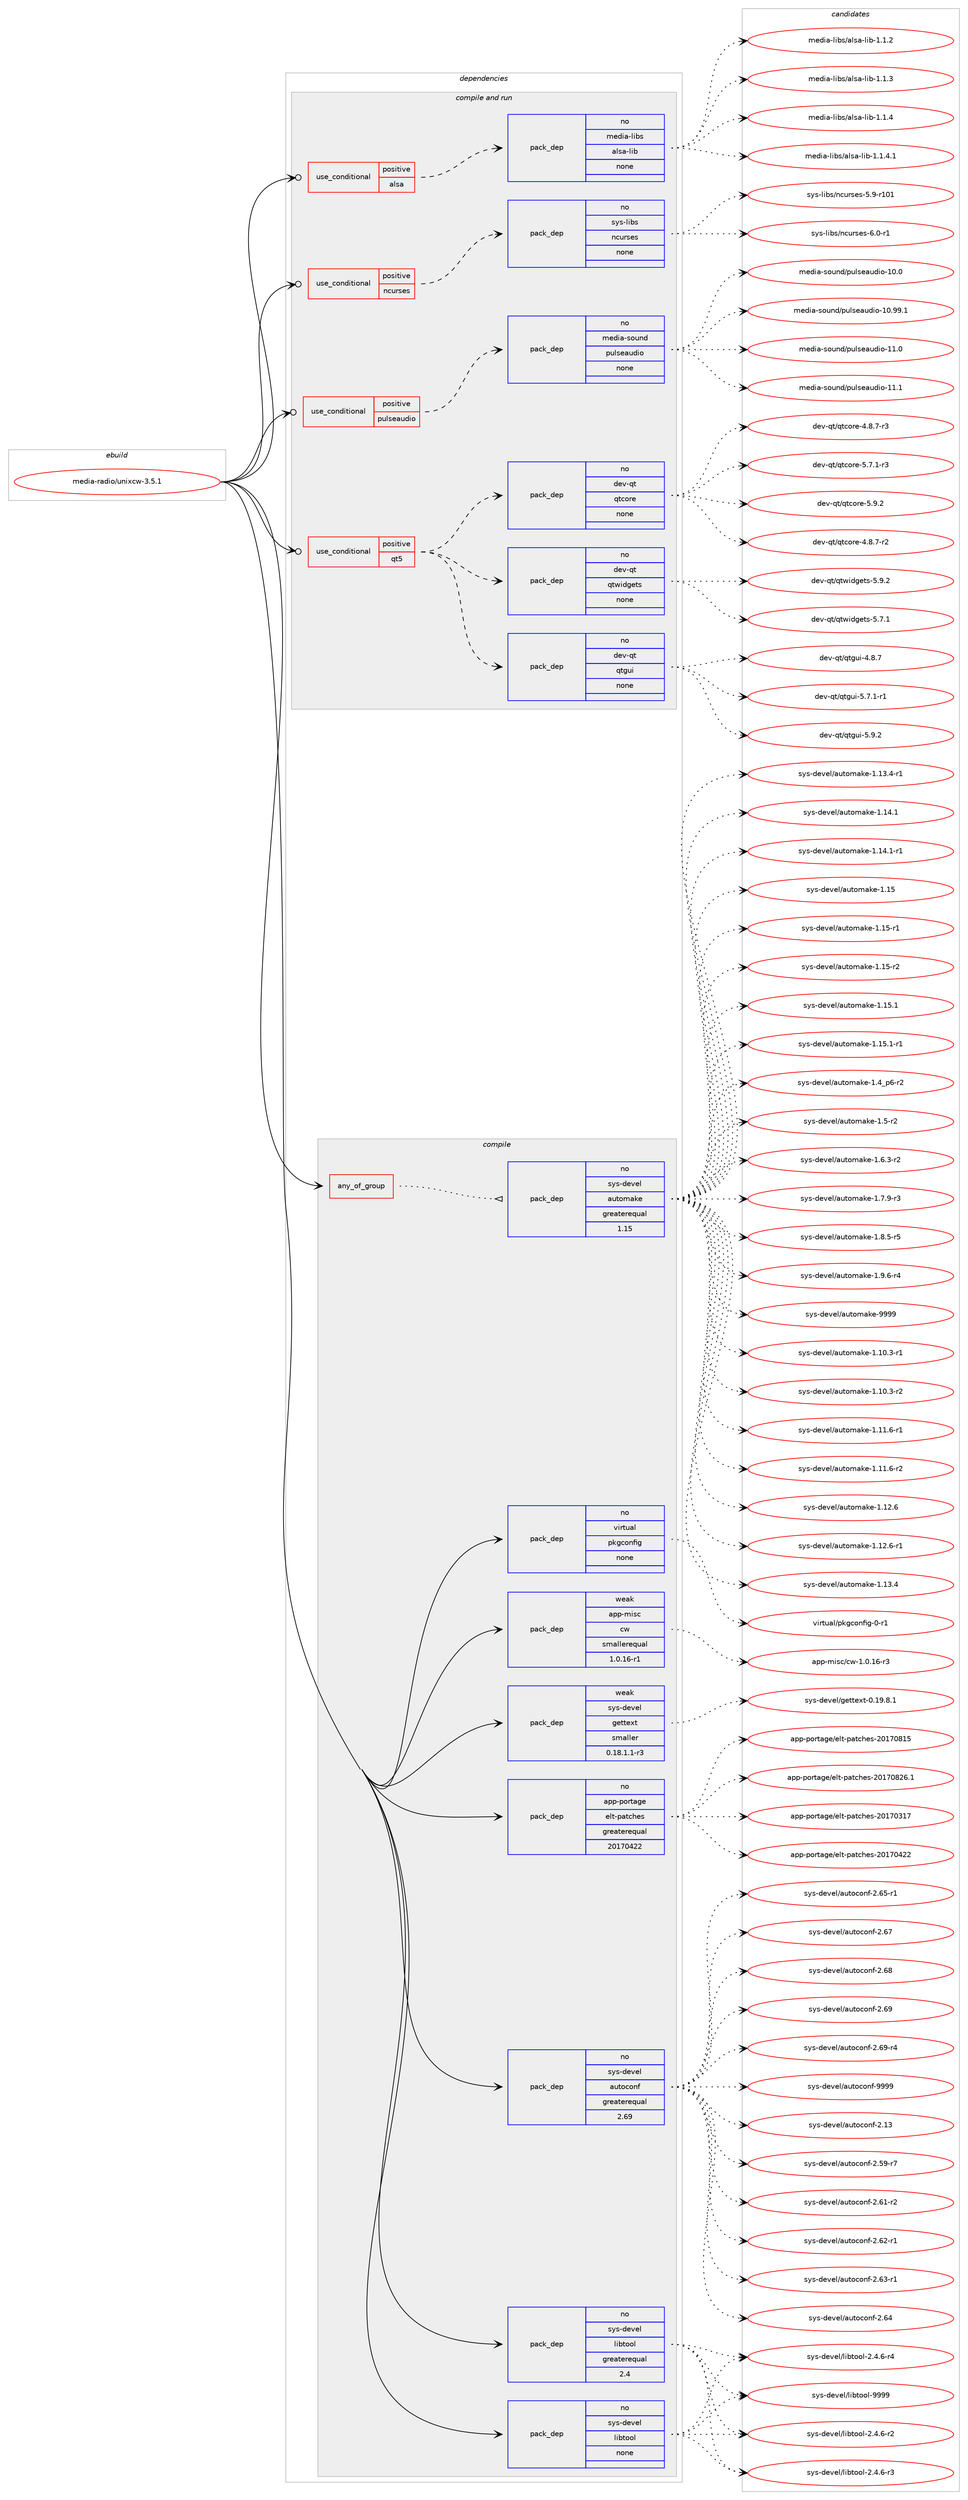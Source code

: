digraph prolog {

# *************
# Graph options
# *************

newrank=true;
concentrate=true;
compound=true;
graph [rankdir=LR,fontname=Helvetica,fontsize=10,ranksep=1.5];#, ranksep=2.5, nodesep=0.2];
edge  [arrowhead=vee];
node  [fontname=Helvetica,fontsize=10];

# **********
# The ebuild
# **********

subgraph cluster_leftcol {
color=gray;
rank=same;
label=<<i>ebuild</i>>;
id [label="media-radio/unixcw-3.5.1", color=red, width=4, href="../media-radio/unixcw-3.5.1.svg"];
}

# ****************
# The dependencies
# ****************

subgraph cluster_midcol {
color=gray;
label=<<i>dependencies</i>>;
subgraph cluster_compile {
fillcolor="#eeeeee";
style=filled;
label=<<i>compile</i>>;
subgraph any5879 {
dependency377591 [label=<<TABLE BORDER="0" CELLBORDER="1" CELLSPACING="0" CELLPADDING="4"><TR><TD CELLPADDING="10">any_of_group</TD></TR></TABLE>>, shape=none, color=red];subgraph pack278906 {
dependency377592 [label=<<TABLE BORDER="0" CELLBORDER="1" CELLSPACING="0" CELLPADDING="4" WIDTH="220"><TR><TD ROWSPAN="6" CELLPADDING="30">pack_dep</TD></TR><TR><TD WIDTH="110">no</TD></TR><TR><TD>sys-devel</TD></TR><TR><TD>automake</TD></TR><TR><TD>greaterequal</TD></TR><TR><TD>1.15</TD></TR></TABLE>>, shape=none, color=blue];
}
dependency377591:e -> dependency377592:w [weight=20,style="dotted",arrowhead="oinv"];
}
id:e -> dependency377591:w [weight=20,style="solid",arrowhead="vee"];
subgraph pack278907 {
dependency377593 [label=<<TABLE BORDER="0" CELLBORDER="1" CELLSPACING="0" CELLPADDING="4" WIDTH="220"><TR><TD ROWSPAN="6" CELLPADDING="30">pack_dep</TD></TR><TR><TD WIDTH="110">no</TD></TR><TR><TD>app-portage</TD></TR><TR><TD>elt-patches</TD></TR><TR><TD>greaterequal</TD></TR><TR><TD>20170422</TD></TR></TABLE>>, shape=none, color=blue];
}
id:e -> dependency377593:w [weight=20,style="solid",arrowhead="vee"];
subgraph pack278908 {
dependency377594 [label=<<TABLE BORDER="0" CELLBORDER="1" CELLSPACING="0" CELLPADDING="4" WIDTH="220"><TR><TD ROWSPAN="6" CELLPADDING="30">pack_dep</TD></TR><TR><TD WIDTH="110">no</TD></TR><TR><TD>sys-devel</TD></TR><TR><TD>autoconf</TD></TR><TR><TD>greaterequal</TD></TR><TR><TD>2.69</TD></TR></TABLE>>, shape=none, color=blue];
}
id:e -> dependency377594:w [weight=20,style="solid",arrowhead="vee"];
subgraph pack278909 {
dependency377595 [label=<<TABLE BORDER="0" CELLBORDER="1" CELLSPACING="0" CELLPADDING="4" WIDTH="220"><TR><TD ROWSPAN="6" CELLPADDING="30">pack_dep</TD></TR><TR><TD WIDTH="110">no</TD></TR><TR><TD>sys-devel</TD></TR><TR><TD>libtool</TD></TR><TR><TD>greaterequal</TD></TR><TR><TD>2.4</TD></TR></TABLE>>, shape=none, color=blue];
}
id:e -> dependency377595:w [weight=20,style="solid",arrowhead="vee"];
subgraph pack278910 {
dependency377596 [label=<<TABLE BORDER="0" CELLBORDER="1" CELLSPACING="0" CELLPADDING="4" WIDTH="220"><TR><TD ROWSPAN="6" CELLPADDING="30">pack_dep</TD></TR><TR><TD WIDTH="110">no</TD></TR><TR><TD>sys-devel</TD></TR><TR><TD>libtool</TD></TR><TR><TD>none</TD></TR><TR><TD></TD></TR></TABLE>>, shape=none, color=blue];
}
id:e -> dependency377596:w [weight=20,style="solid",arrowhead="vee"];
subgraph pack278911 {
dependency377597 [label=<<TABLE BORDER="0" CELLBORDER="1" CELLSPACING="0" CELLPADDING="4" WIDTH="220"><TR><TD ROWSPAN="6" CELLPADDING="30">pack_dep</TD></TR><TR><TD WIDTH="110">no</TD></TR><TR><TD>virtual</TD></TR><TR><TD>pkgconfig</TD></TR><TR><TD>none</TD></TR><TR><TD></TD></TR></TABLE>>, shape=none, color=blue];
}
id:e -> dependency377597:w [weight=20,style="solid",arrowhead="vee"];
subgraph pack278912 {
dependency377598 [label=<<TABLE BORDER="0" CELLBORDER="1" CELLSPACING="0" CELLPADDING="4" WIDTH="220"><TR><TD ROWSPAN="6" CELLPADDING="30">pack_dep</TD></TR><TR><TD WIDTH="110">weak</TD></TR><TR><TD>app-misc</TD></TR><TR><TD>cw</TD></TR><TR><TD>smallerequal</TD></TR><TR><TD>1.0.16-r1</TD></TR></TABLE>>, shape=none, color=blue];
}
id:e -> dependency377598:w [weight=20,style="solid",arrowhead="vee"];
subgraph pack278913 {
dependency377599 [label=<<TABLE BORDER="0" CELLBORDER="1" CELLSPACING="0" CELLPADDING="4" WIDTH="220"><TR><TD ROWSPAN="6" CELLPADDING="30">pack_dep</TD></TR><TR><TD WIDTH="110">weak</TD></TR><TR><TD>sys-devel</TD></TR><TR><TD>gettext</TD></TR><TR><TD>smaller</TD></TR><TR><TD>0.18.1.1-r3</TD></TR></TABLE>>, shape=none, color=blue];
}
id:e -> dependency377599:w [weight=20,style="solid",arrowhead="vee"];
}
subgraph cluster_compileandrun {
fillcolor="#eeeeee";
style=filled;
label=<<i>compile and run</i>>;
subgraph cond92645 {
dependency377600 [label=<<TABLE BORDER="0" CELLBORDER="1" CELLSPACING="0" CELLPADDING="4"><TR><TD ROWSPAN="3" CELLPADDING="10">use_conditional</TD></TR><TR><TD>positive</TD></TR><TR><TD>alsa</TD></TR></TABLE>>, shape=none, color=red];
subgraph pack278914 {
dependency377601 [label=<<TABLE BORDER="0" CELLBORDER="1" CELLSPACING="0" CELLPADDING="4" WIDTH="220"><TR><TD ROWSPAN="6" CELLPADDING="30">pack_dep</TD></TR><TR><TD WIDTH="110">no</TD></TR><TR><TD>media-libs</TD></TR><TR><TD>alsa-lib</TD></TR><TR><TD>none</TD></TR><TR><TD></TD></TR></TABLE>>, shape=none, color=blue];
}
dependency377600:e -> dependency377601:w [weight=20,style="dashed",arrowhead="vee"];
}
id:e -> dependency377600:w [weight=20,style="solid",arrowhead="odotvee"];
subgraph cond92646 {
dependency377602 [label=<<TABLE BORDER="0" CELLBORDER="1" CELLSPACING="0" CELLPADDING="4"><TR><TD ROWSPAN="3" CELLPADDING="10">use_conditional</TD></TR><TR><TD>positive</TD></TR><TR><TD>ncurses</TD></TR></TABLE>>, shape=none, color=red];
subgraph pack278915 {
dependency377603 [label=<<TABLE BORDER="0" CELLBORDER="1" CELLSPACING="0" CELLPADDING="4" WIDTH="220"><TR><TD ROWSPAN="6" CELLPADDING="30">pack_dep</TD></TR><TR><TD WIDTH="110">no</TD></TR><TR><TD>sys-libs</TD></TR><TR><TD>ncurses</TD></TR><TR><TD>none</TD></TR><TR><TD></TD></TR></TABLE>>, shape=none, color=blue];
}
dependency377602:e -> dependency377603:w [weight=20,style="dashed",arrowhead="vee"];
}
id:e -> dependency377602:w [weight=20,style="solid",arrowhead="odotvee"];
subgraph cond92647 {
dependency377604 [label=<<TABLE BORDER="0" CELLBORDER="1" CELLSPACING="0" CELLPADDING="4"><TR><TD ROWSPAN="3" CELLPADDING="10">use_conditional</TD></TR><TR><TD>positive</TD></TR><TR><TD>pulseaudio</TD></TR></TABLE>>, shape=none, color=red];
subgraph pack278916 {
dependency377605 [label=<<TABLE BORDER="0" CELLBORDER="1" CELLSPACING="0" CELLPADDING="4" WIDTH="220"><TR><TD ROWSPAN="6" CELLPADDING="30">pack_dep</TD></TR><TR><TD WIDTH="110">no</TD></TR><TR><TD>media-sound</TD></TR><TR><TD>pulseaudio</TD></TR><TR><TD>none</TD></TR><TR><TD></TD></TR></TABLE>>, shape=none, color=blue];
}
dependency377604:e -> dependency377605:w [weight=20,style="dashed",arrowhead="vee"];
}
id:e -> dependency377604:w [weight=20,style="solid",arrowhead="odotvee"];
subgraph cond92648 {
dependency377606 [label=<<TABLE BORDER="0" CELLBORDER="1" CELLSPACING="0" CELLPADDING="4"><TR><TD ROWSPAN="3" CELLPADDING="10">use_conditional</TD></TR><TR><TD>positive</TD></TR><TR><TD>qt5</TD></TR></TABLE>>, shape=none, color=red];
subgraph pack278917 {
dependency377607 [label=<<TABLE BORDER="0" CELLBORDER="1" CELLSPACING="0" CELLPADDING="4" WIDTH="220"><TR><TD ROWSPAN="6" CELLPADDING="30">pack_dep</TD></TR><TR><TD WIDTH="110">no</TD></TR><TR><TD>dev-qt</TD></TR><TR><TD>qtcore</TD></TR><TR><TD>none</TD></TR><TR><TD></TD></TR></TABLE>>, shape=none, color=blue];
}
dependency377606:e -> dependency377607:w [weight=20,style="dashed",arrowhead="vee"];
subgraph pack278918 {
dependency377608 [label=<<TABLE BORDER="0" CELLBORDER="1" CELLSPACING="0" CELLPADDING="4" WIDTH="220"><TR><TD ROWSPAN="6" CELLPADDING="30">pack_dep</TD></TR><TR><TD WIDTH="110">no</TD></TR><TR><TD>dev-qt</TD></TR><TR><TD>qtgui</TD></TR><TR><TD>none</TD></TR><TR><TD></TD></TR></TABLE>>, shape=none, color=blue];
}
dependency377606:e -> dependency377608:w [weight=20,style="dashed",arrowhead="vee"];
subgraph pack278919 {
dependency377609 [label=<<TABLE BORDER="0" CELLBORDER="1" CELLSPACING="0" CELLPADDING="4" WIDTH="220"><TR><TD ROWSPAN="6" CELLPADDING="30">pack_dep</TD></TR><TR><TD WIDTH="110">no</TD></TR><TR><TD>dev-qt</TD></TR><TR><TD>qtwidgets</TD></TR><TR><TD>none</TD></TR><TR><TD></TD></TR></TABLE>>, shape=none, color=blue];
}
dependency377606:e -> dependency377609:w [weight=20,style="dashed",arrowhead="vee"];
}
id:e -> dependency377606:w [weight=20,style="solid",arrowhead="odotvee"];
}
subgraph cluster_run {
fillcolor="#eeeeee";
style=filled;
label=<<i>run</i>>;
}
}

# **************
# The candidates
# **************

subgraph cluster_choices {
rank=same;
color=gray;
label=<<i>candidates</i>>;

subgraph choice278906 {
color=black;
nodesep=1;
choice11512111545100101118101108479711711611110997107101454946494846514511449 [label="sys-devel/automake-1.10.3-r1", color=red, width=4,href="../sys-devel/automake-1.10.3-r1.svg"];
choice11512111545100101118101108479711711611110997107101454946494846514511450 [label="sys-devel/automake-1.10.3-r2", color=red, width=4,href="../sys-devel/automake-1.10.3-r2.svg"];
choice11512111545100101118101108479711711611110997107101454946494946544511449 [label="sys-devel/automake-1.11.6-r1", color=red, width=4,href="../sys-devel/automake-1.11.6-r1.svg"];
choice11512111545100101118101108479711711611110997107101454946494946544511450 [label="sys-devel/automake-1.11.6-r2", color=red, width=4,href="../sys-devel/automake-1.11.6-r2.svg"];
choice1151211154510010111810110847971171161111099710710145494649504654 [label="sys-devel/automake-1.12.6", color=red, width=4,href="../sys-devel/automake-1.12.6.svg"];
choice11512111545100101118101108479711711611110997107101454946495046544511449 [label="sys-devel/automake-1.12.6-r1", color=red, width=4,href="../sys-devel/automake-1.12.6-r1.svg"];
choice1151211154510010111810110847971171161111099710710145494649514652 [label="sys-devel/automake-1.13.4", color=red, width=4,href="../sys-devel/automake-1.13.4.svg"];
choice11512111545100101118101108479711711611110997107101454946495146524511449 [label="sys-devel/automake-1.13.4-r1", color=red, width=4,href="../sys-devel/automake-1.13.4-r1.svg"];
choice1151211154510010111810110847971171161111099710710145494649524649 [label="sys-devel/automake-1.14.1", color=red, width=4,href="../sys-devel/automake-1.14.1.svg"];
choice11512111545100101118101108479711711611110997107101454946495246494511449 [label="sys-devel/automake-1.14.1-r1", color=red, width=4,href="../sys-devel/automake-1.14.1-r1.svg"];
choice115121115451001011181011084797117116111109971071014549464953 [label="sys-devel/automake-1.15", color=red, width=4,href="../sys-devel/automake-1.15.svg"];
choice1151211154510010111810110847971171161111099710710145494649534511449 [label="sys-devel/automake-1.15-r1", color=red, width=4,href="../sys-devel/automake-1.15-r1.svg"];
choice1151211154510010111810110847971171161111099710710145494649534511450 [label="sys-devel/automake-1.15-r2", color=red, width=4,href="../sys-devel/automake-1.15-r2.svg"];
choice1151211154510010111810110847971171161111099710710145494649534649 [label="sys-devel/automake-1.15.1", color=red, width=4,href="../sys-devel/automake-1.15.1.svg"];
choice11512111545100101118101108479711711611110997107101454946495346494511449 [label="sys-devel/automake-1.15.1-r1", color=red, width=4,href="../sys-devel/automake-1.15.1-r1.svg"];
choice115121115451001011181011084797117116111109971071014549465295112544511450 [label="sys-devel/automake-1.4_p6-r2", color=red, width=4,href="../sys-devel/automake-1.4_p6-r2.svg"];
choice11512111545100101118101108479711711611110997107101454946534511450 [label="sys-devel/automake-1.5-r2", color=red, width=4,href="../sys-devel/automake-1.5-r2.svg"];
choice115121115451001011181011084797117116111109971071014549465446514511450 [label="sys-devel/automake-1.6.3-r2", color=red, width=4,href="../sys-devel/automake-1.6.3-r2.svg"];
choice115121115451001011181011084797117116111109971071014549465546574511451 [label="sys-devel/automake-1.7.9-r3", color=red, width=4,href="../sys-devel/automake-1.7.9-r3.svg"];
choice115121115451001011181011084797117116111109971071014549465646534511453 [label="sys-devel/automake-1.8.5-r5", color=red, width=4,href="../sys-devel/automake-1.8.5-r5.svg"];
choice115121115451001011181011084797117116111109971071014549465746544511452 [label="sys-devel/automake-1.9.6-r4", color=red, width=4,href="../sys-devel/automake-1.9.6-r4.svg"];
choice115121115451001011181011084797117116111109971071014557575757 [label="sys-devel/automake-9999", color=red, width=4,href="../sys-devel/automake-9999.svg"];
dependency377592:e -> choice11512111545100101118101108479711711611110997107101454946494846514511449:w [style=dotted,weight="100"];
dependency377592:e -> choice11512111545100101118101108479711711611110997107101454946494846514511450:w [style=dotted,weight="100"];
dependency377592:e -> choice11512111545100101118101108479711711611110997107101454946494946544511449:w [style=dotted,weight="100"];
dependency377592:e -> choice11512111545100101118101108479711711611110997107101454946494946544511450:w [style=dotted,weight="100"];
dependency377592:e -> choice1151211154510010111810110847971171161111099710710145494649504654:w [style=dotted,weight="100"];
dependency377592:e -> choice11512111545100101118101108479711711611110997107101454946495046544511449:w [style=dotted,weight="100"];
dependency377592:e -> choice1151211154510010111810110847971171161111099710710145494649514652:w [style=dotted,weight="100"];
dependency377592:e -> choice11512111545100101118101108479711711611110997107101454946495146524511449:w [style=dotted,weight="100"];
dependency377592:e -> choice1151211154510010111810110847971171161111099710710145494649524649:w [style=dotted,weight="100"];
dependency377592:e -> choice11512111545100101118101108479711711611110997107101454946495246494511449:w [style=dotted,weight="100"];
dependency377592:e -> choice115121115451001011181011084797117116111109971071014549464953:w [style=dotted,weight="100"];
dependency377592:e -> choice1151211154510010111810110847971171161111099710710145494649534511449:w [style=dotted,weight="100"];
dependency377592:e -> choice1151211154510010111810110847971171161111099710710145494649534511450:w [style=dotted,weight="100"];
dependency377592:e -> choice1151211154510010111810110847971171161111099710710145494649534649:w [style=dotted,weight="100"];
dependency377592:e -> choice11512111545100101118101108479711711611110997107101454946495346494511449:w [style=dotted,weight="100"];
dependency377592:e -> choice115121115451001011181011084797117116111109971071014549465295112544511450:w [style=dotted,weight="100"];
dependency377592:e -> choice11512111545100101118101108479711711611110997107101454946534511450:w [style=dotted,weight="100"];
dependency377592:e -> choice115121115451001011181011084797117116111109971071014549465446514511450:w [style=dotted,weight="100"];
dependency377592:e -> choice115121115451001011181011084797117116111109971071014549465546574511451:w [style=dotted,weight="100"];
dependency377592:e -> choice115121115451001011181011084797117116111109971071014549465646534511453:w [style=dotted,weight="100"];
dependency377592:e -> choice115121115451001011181011084797117116111109971071014549465746544511452:w [style=dotted,weight="100"];
dependency377592:e -> choice115121115451001011181011084797117116111109971071014557575757:w [style=dotted,weight="100"];
}
subgraph choice278907 {
color=black;
nodesep=1;
choice97112112451121111141169710310147101108116451129711699104101115455048495548514955 [label="app-portage/elt-patches-20170317", color=red, width=4,href="../app-portage/elt-patches-20170317.svg"];
choice97112112451121111141169710310147101108116451129711699104101115455048495548525050 [label="app-portage/elt-patches-20170422", color=red, width=4,href="../app-portage/elt-patches-20170422.svg"];
choice97112112451121111141169710310147101108116451129711699104101115455048495548564953 [label="app-portage/elt-patches-20170815", color=red, width=4,href="../app-portage/elt-patches-20170815.svg"];
choice971121124511211111411697103101471011081164511297116991041011154550484955485650544649 [label="app-portage/elt-patches-20170826.1", color=red, width=4,href="../app-portage/elt-patches-20170826.1.svg"];
dependency377593:e -> choice97112112451121111141169710310147101108116451129711699104101115455048495548514955:w [style=dotted,weight="100"];
dependency377593:e -> choice97112112451121111141169710310147101108116451129711699104101115455048495548525050:w [style=dotted,weight="100"];
dependency377593:e -> choice97112112451121111141169710310147101108116451129711699104101115455048495548564953:w [style=dotted,weight="100"];
dependency377593:e -> choice971121124511211111411697103101471011081164511297116991041011154550484955485650544649:w [style=dotted,weight="100"];
}
subgraph choice278908 {
color=black;
nodesep=1;
choice115121115451001011181011084797117116111991111101024550464951 [label="sys-devel/autoconf-2.13", color=red, width=4,href="../sys-devel/autoconf-2.13.svg"];
choice1151211154510010111810110847971171161119911111010245504653574511455 [label="sys-devel/autoconf-2.59-r7", color=red, width=4,href="../sys-devel/autoconf-2.59-r7.svg"];
choice1151211154510010111810110847971171161119911111010245504654494511450 [label="sys-devel/autoconf-2.61-r2", color=red, width=4,href="../sys-devel/autoconf-2.61-r2.svg"];
choice1151211154510010111810110847971171161119911111010245504654504511449 [label="sys-devel/autoconf-2.62-r1", color=red, width=4,href="../sys-devel/autoconf-2.62-r1.svg"];
choice1151211154510010111810110847971171161119911111010245504654514511449 [label="sys-devel/autoconf-2.63-r1", color=red, width=4,href="../sys-devel/autoconf-2.63-r1.svg"];
choice115121115451001011181011084797117116111991111101024550465452 [label="sys-devel/autoconf-2.64", color=red, width=4,href="../sys-devel/autoconf-2.64.svg"];
choice1151211154510010111810110847971171161119911111010245504654534511449 [label="sys-devel/autoconf-2.65-r1", color=red, width=4,href="../sys-devel/autoconf-2.65-r1.svg"];
choice115121115451001011181011084797117116111991111101024550465455 [label="sys-devel/autoconf-2.67", color=red, width=4,href="../sys-devel/autoconf-2.67.svg"];
choice115121115451001011181011084797117116111991111101024550465456 [label="sys-devel/autoconf-2.68", color=red, width=4,href="../sys-devel/autoconf-2.68.svg"];
choice115121115451001011181011084797117116111991111101024550465457 [label="sys-devel/autoconf-2.69", color=red, width=4,href="../sys-devel/autoconf-2.69.svg"];
choice1151211154510010111810110847971171161119911111010245504654574511452 [label="sys-devel/autoconf-2.69-r4", color=red, width=4,href="../sys-devel/autoconf-2.69-r4.svg"];
choice115121115451001011181011084797117116111991111101024557575757 [label="sys-devel/autoconf-9999", color=red, width=4,href="../sys-devel/autoconf-9999.svg"];
dependency377594:e -> choice115121115451001011181011084797117116111991111101024550464951:w [style=dotted,weight="100"];
dependency377594:e -> choice1151211154510010111810110847971171161119911111010245504653574511455:w [style=dotted,weight="100"];
dependency377594:e -> choice1151211154510010111810110847971171161119911111010245504654494511450:w [style=dotted,weight="100"];
dependency377594:e -> choice1151211154510010111810110847971171161119911111010245504654504511449:w [style=dotted,weight="100"];
dependency377594:e -> choice1151211154510010111810110847971171161119911111010245504654514511449:w [style=dotted,weight="100"];
dependency377594:e -> choice115121115451001011181011084797117116111991111101024550465452:w [style=dotted,weight="100"];
dependency377594:e -> choice1151211154510010111810110847971171161119911111010245504654534511449:w [style=dotted,weight="100"];
dependency377594:e -> choice115121115451001011181011084797117116111991111101024550465455:w [style=dotted,weight="100"];
dependency377594:e -> choice115121115451001011181011084797117116111991111101024550465456:w [style=dotted,weight="100"];
dependency377594:e -> choice115121115451001011181011084797117116111991111101024550465457:w [style=dotted,weight="100"];
dependency377594:e -> choice1151211154510010111810110847971171161119911111010245504654574511452:w [style=dotted,weight="100"];
dependency377594:e -> choice115121115451001011181011084797117116111991111101024557575757:w [style=dotted,weight="100"];
}
subgraph choice278909 {
color=black;
nodesep=1;
choice1151211154510010111810110847108105981161111111084550465246544511450 [label="sys-devel/libtool-2.4.6-r2", color=red, width=4,href="../sys-devel/libtool-2.4.6-r2.svg"];
choice1151211154510010111810110847108105981161111111084550465246544511451 [label="sys-devel/libtool-2.4.6-r3", color=red, width=4,href="../sys-devel/libtool-2.4.6-r3.svg"];
choice1151211154510010111810110847108105981161111111084550465246544511452 [label="sys-devel/libtool-2.4.6-r4", color=red, width=4,href="../sys-devel/libtool-2.4.6-r4.svg"];
choice1151211154510010111810110847108105981161111111084557575757 [label="sys-devel/libtool-9999", color=red, width=4,href="../sys-devel/libtool-9999.svg"];
dependency377595:e -> choice1151211154510010111810110847108105981161111111084550465246544511450:w [style=dotted,weight="100"];
dependency377595:e -> choice1151211154510010111810110847108105981161111111084550465246544511451:w [style=dotted,weight="100"];
dependency377595:e -> choice1151211154510010111810110847108105981161111111084550465246544511452:w [style=dotted,weight="100"];
dependency377595:e -> choice1151211154510010111810110847108105981161111111084557575757:w [style=dotted,weight="100"];
}
subgraph choice278910 {
color=black;
nodesep=1;
choice1151211154510010111810110847108105981161111111084550465246544511450 [label="sys-devel/libtool-2.4.6-r2", color=red, width=4,href="../sys-devel/libtool-2.4.6-r2.svg"];
choice1151211154510010111810110847108105981161111111084550465246544511451 [label="sys-devel/libtool-2.4.6-r3", color=red, width=4,href="../sys-devel/libtool-2.4.6-r3.svg"];
choice1151211154510010111810110847108105981161111111084550465246544511452 [label="sys-devel/libtool-2.4.6-r4", color=red, width=4,href="../sys-devel/libtool-2.4.6-r4.svg"];
choice1151211154510010111810110847108105981161111111084557575757 [label="sys-devel/libtool-9999", color=red, width=4,href="../sys-devel/libtool-9999.svg"];
dependency377596:e -> choice1151211154510010111810110847108105981161111111084550465246544511450:w [style=dotted,weight="100"];
dependency377596:e -> choice1151211154510010111810110847108105981161111111084550465246544511451:w [style=dotted,weight="100"];
dependency377596:e -> choice1151211154510010111810110847108105981161111111084550465246544511452:w [style=dotted,weight="100"];
dependency377596:e -> choice1151211154510010111810110847108105981161111111084557575757:w [style=dotted,weight="100"];
}
subgraph choice278911 {
color=black;
nodesep=1;
choice11810511411611797108471121071039911111010210510345484511449 [label="virtual/pkgconfig-0-r1", color=red, width=4,href="../virtual/pkgconfig-0-r1.svg"];
dependency377597:e -> choice11810511411611797108471121071039911111010210510345484511449:w [style=dotted,weight="100"];
}
subgraph choice278912 {
color=black;
nodesep=1;
choice9711211245109105115994799119454946484649544511451 [label="app-misc/cw-1.0.16-r3", color=red, width=4,href="../app-misc/cw-1.0.16-r3.svg"];
dependency377598:e -> choice9711211245109105115994799119454946484649544511451:w [style=dotted,weight="100"];
}
subgraph choice278913 {
color=black;
nodesep=1;
choice1151211154510010111810110847103101116116101120116454846495746564649 [label="sys-devel/gettext-0.19.8.1", color=red, width=4,href="../sys-devel/gettext-0.19.8.1.svg"];
dependency377599:e -> choice1151211154510010111810110847103101116116101120116454846495746564649:w [style=dotted,weight="100"];
}
subgraph choice278914 {
color=black;
nodesep=1;
choice1091011001059745108105981154797108115974510810598454946494650 [label="media-libs/alsa-lib-1.1.2", color=red, width=4,href="../media-libs/alsa-lib-1.1.2.svg"];
choice1091011001059745108105981154797108115974510810598454946494651 [label="media-libs/alsa-lib-1.1.3", color=red, width=4,href="../media-libs/alsa-lib-1.1.3.svg"];
choice1091011001059745108105981154797108115974510810598454946494652 [label="media-libs/alsa-lib-1.1.4", color=red, width=4,href="../media-libs/alsa-lib-1.1.4.svg"];
choice10910110010597451081059811547971081159745108105984549464946524649 [label="media-libs/alsa-lib-1.1.4.1", color=red, width=4,href="../media-libs/alsa-lib-1.1.4.1.svg"];
dependency377601:e -> choice1091011001059745108105981154797108115974510810598454946494650:w [style=dotted,weight="100"];
dependency377601:e -> choice1091011001059745108105981154797108115974510810598454946494651:w [style=dotted,weight="100"];
dependency377601:e -> choice1091011001059745108105981154797108115974510810598454946494652:w [style=dotted,weight="100"];
dependency377601:e -> choice10910110010597451081059811547971081159745108105984549464946524649:w [style=dotted,weight="100"];
}
subgraph choice278915 {
color=black;
nodesep=1;
choice115121115451081059811547110991171141151011154553465745114494849 [label="sys-libs/ncurses-5.9-r101", color=red, width=4,href="../sys-libs/ncurses-5.9-r101.svg"];
choice11512111545108105981154711099117114115101115455446484511449 [label="sys-libs/ncurses-6.0-r1", color=red, width=4,href="../sys-libs/ncurses-6.0-r1.svg"];
dependency377603:e -> choice115121115451081059811547110991171141151011154553465745114494849:w [style=dotted,weight="100"];
dependency377603:e -> choice11512111545108105981154711099117114115101115455446484511449:w [style=dotted,weight="100"];
}
subgraph choice278916 {
color=black;
nodesep=1;
choice109101100105974511511111711010047112117108115101971171001051114549484648 [label="media-sound/pulseaudio-10.0", color=red, width=4,href="../media-sound/pulseaudio-10.0.svg"];
choice109101100105974511511111711010047112117108115101971171001051114549484657574649 [label="media-sound/pulseaudio-10.99.1", color=red, width=4,href="../media-sound/pulseaudio-10.99.1.svg"];
choice109101100105974511511111711010047112117108115101971171001051114549494648 [label="media-sound/pulseaudio-11.0", color=red, width=4,href="../media-sound/pulseaudio-11.0.svg"];
choice109101100105974511511111711010047112117108115101971171001051114549494649 [label="media-sound/pulseaudio-11.1", color=red, width=4,href="../media-sound/pulseaudio-11.1.svg"];
dependency377605:e -> choice109101100105974511511111711010047112117108115101971171001051114549484648:w [style=dotted,weight="100"];
dependency377605:e -> choice109101100105974511511111711010047112117108115101971171001051114549484657574649:w [style=dotted,weight="100"];
dependency377605:e -> choice109101100105974511511111711010047112117108115101971171001051114549494648:w [style=dotted,weight="100"];
dependency377605:e -> choice109101100105974511511111711010047112117108115101971171001051114549494649:w [style=dotted,weight="100"];
}
subgraph choice278917 {
color=black;
nodesep=1;
choice1001011184511311647113116991111141014552465646554511450 [label="dev-qt/qtcore-4.8.7-r2", color=red, width=4,href="../dev-qt/qtcore-4.8.7-r2.svg"];
choice1001011184511311647113116991111141014552465646554511451 [label="dev-qt/qtcore-4.8.7-r3", color=red, width=4,href="../dev-qt/qtcore-4.8.7-r3.svg"];
choice1001011184511311647113116991111141014553465546494511451 [label="dev-qt/qtcore-5.7.1-r3", color=red, width=4,href="../dev-qt/qtcore-5.7.1-r3.svg"];
choice100101118451131164711311699111114101455346574650 [label="dev-qt/qtcore-5.9.2", color=red, width=4,href="../dev-qt/qtcore-5.9.2.svg"];
dependency377607:e -> choice1001011184511311647113116991111141014552465646554511450:w [style=dotted,weight="100"];
dependency377607:e -> choice1001011184511311647113116991111141014552465646554511451:w [style=dotted,weight="100"];
dependency377607:e -> choice1001011184511311647113116991111141014553465546494511451:w [style=dotted,weight="100"];
dependency377607:e -> choice100101118451131164711311699111114101455346574650:w [style=dotted,weight="100"];
}
subgraph choice278918 {
color=black;
nodesep=1;
choice1001011184511311647113116103117105455246564655 [label="dev-qt/qtgui-4.8.7", color=red, width=4,href="../dev-qt/qtgui-4.8.7.svg"];
choice10010111845113116471131161031171054553465546494511449 [label="dev-qt/qtgui-5.7.1-r1", color=red, width=4,href="../dev-qt/qtgui-5.7.1-r1.svg"];
choice1001011184511311647113116103117105455346574650 [label="dev-qt/qtgui-5.9.2", color=red, width=4,href="../dev-qt/qtgui-5.9.2.svg"];
dependency377608:e -> choice1001011184511311647113116103117105455246564655:w [style=dotted,weight="100"];
dependency377608:e -> choice10010111845113116471131161031171054553465546494511449:w [style=dotted,weight="100"];
dependency377608:e -> choice1001011184511311647113116103117105455346574650:w [style=dotted,weight="100"];
}
subgraph choice278919 {
color=black;
nodesep=1;
choice1001011184511311647113116119105100103101116115455346554649 [label="dev-qt/qtwidgets-5.7.1", color=red, width=4,href="../dev-qt/qtwidgets-5.7.1.svg"];
choice1001011184511311647113116119105100103101116115455346574650 [label="dev-qt/qtwidgets-5.9.2", color=red, width=4,href="../dev-qt/qtwidgets-5.9.2.svg"];
dependency377609:e -> choice1001011184511311647113116119105100103101116115455346554649:w [style=dotted,weight="100"];
dependency377609:e -> choice1001011184511311647113116119105100103101116115455346574650:w [style=dotted,weight="100"];
}
}

}
